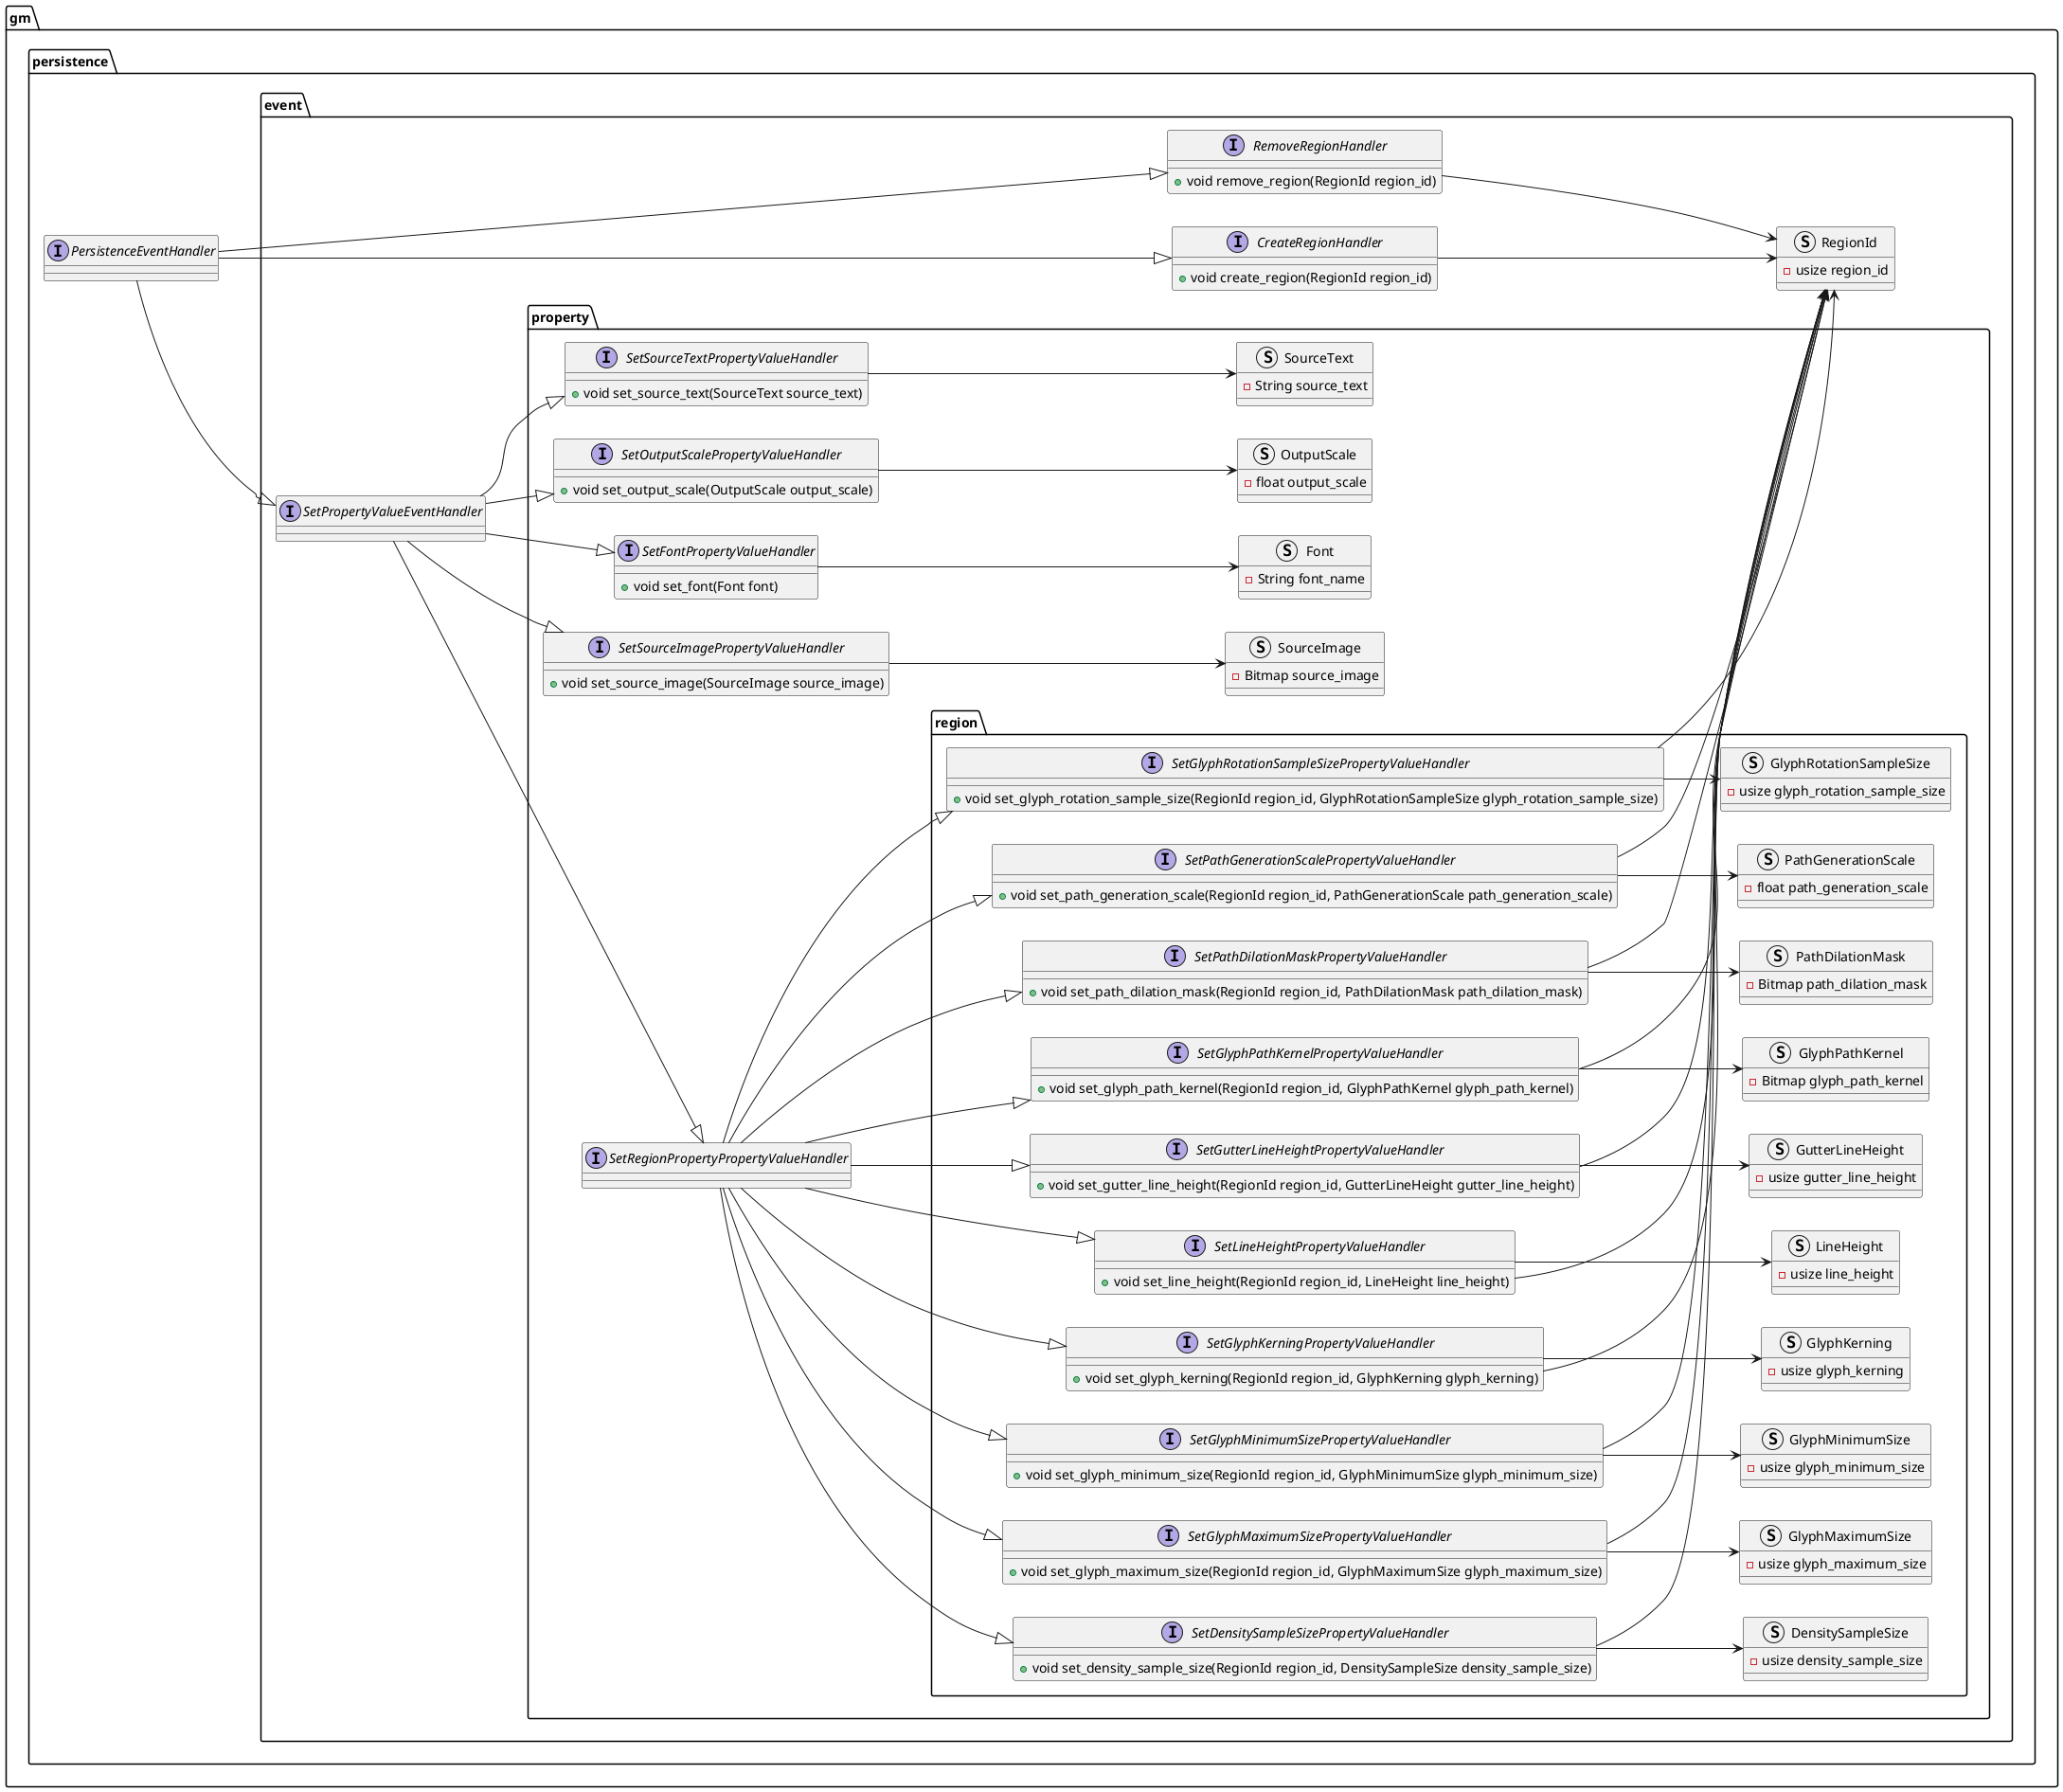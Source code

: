 @startuml events
skinparam componentStyle uml1
left to right direction

package "gm" {
    package "persistence" as per {
        interface "PersistenceEventHandler" as perpeh {}

        package "event" as pere {
            interface "SetPropertyValueEventHandler" as perespveh {}

            interface "CreateRegionHandler" as perecrh {
                + void create_region(RegionId region_id)
            }
            interface "RemoveRegionHandler" as pererrh {
                + void remove_region(RegionId region_id)
            }

            struct "RegionId" as pereri {
                - usize region_id
            }

            package "property" as perep {
                struct "Font" as perepf {
                    - String font_name
                }

                interface "SetFontPropertyValueHandler" as perepsfh {
                    + void set_font(Font font)
                }

                struct "SourceImage" as perepsi {
                    - Bitmap source_image
                }

                interface "SetSourceImagePropertyValueHandler" as perepssih {
                    + void set_source_image(SourceImage source_image)
                }


                struct "SourceText" as perepst {
                    - String source_text
                }

                interface "SetSourceTextPropertyValueHandler" as perepssth {
                    + void set_source_text(SourceText source_text)
                }

                struct "OutputScale" as perepos {
                    - float output_scale
                }

                interface "SetOutputScalePropertyValueHandler" as perepsosh {
                    + void set_output_scale(OutputScale output_scale)
                }

                interface "SetRegionPropertyPropertyValueHandler" as perepsrph {}

                package "region" as perepr {

                    struct "PathDilationMask" as pereprpdm {
                        - Bitmap path_dilation_mask
                    }
                    interface "SetPathDilationMaskPropertyValueHandler" as pereprspdmh {
                        + void set_path_dilation_mask(RegionId region_id, PathDilationMask path_dilation_mask)
                    }

                    struct "GlyphPathKernel" as pereprgpk {
                        - Bitmap glyph_path_kernel
                    }
                    interface "SetGlyphPathKernelPropertyValueHandler" as pereprsgpkh {
                        + void set_glyph_path_kernel(RegionId region_id, GlyphPathKernel glyph_path_kernel)
                    }

                    struct "GutterLineHeight" as pereprglh {
                        - usize gutter_line_height
                    }
                    interface "SetGutterLineHeightPropertyValueHandler" as pereprsglhh {
                        + void set_gutter_line_height(RegionId region_id, GutterLineHeight gutter_line_height)
                    }

                    struct "LineHeight" as pereprlh {
                        - usize line_height
                    }
                    interface "SetLineHeightPropertyValueHandler" as pereprslhh {
                        + void set_line_height(RegionId region_id, LineHeight line_height)
                    }

                    struct "GlyphKerning" as pereprgk {
                        - usize glyph_kerning
                    }
                    interface "SetGlyphKerningPropertyValueHandler" as pereprsgkh {
                        + void set_glyph_kerning(RegionId region_id, GlyphKerning glyph_kerning)
                    }

                    struct "GlyphMinimumSize" as pereprgmins {
                        - usize glyph_minimum_size
                    }
                    interface "SetGlyphMinimumSizePropertyValueHandler" as pereprsgminsh {
                        + void set_glyph_minimum_size(RegionId region_id, GlyphMinimumSize glyph_minimum_size)
                    }

                    struct "GlyphMaximumSize" as pereprgmaxs {
                        - usize glyph_maximum_size
                    }
                    interface "SetGlyphMaximumSizePropertyValueHandler" as pereprsgmaxsh {
                        + void set_glyph_maximum_size(RegionId region_id, GlyphMaximumSize glyph_maximum_size)
                    }

                    struct "DensitySampleSize" as pereprdss {
                        - usize density_sample_size
                    }
                    interface "SetDensitySampleSizePropertyValueHandler" as pereprsdssh {
                        + void set_density_sample_size(RegionId region_id, DensitySampleSize density_sample_size)
                    }

                    struct "GlyphRotationSampleSize" as pereprgrss {
                        - usize glyph_rotation_sample_size
                    }
                    interface "SetGlyphRotationSampleSizePropertyValueHandler" as pereprsgrssh {
                        + void set_glyph_rotation_sample_size(RegionId region_id, GlyphRotationSampleSize glyph_rotation_sample_size)
                    }

                    struct "PathGenerationScale" as pereprpgs {
                        - float path_generation_scale
                    }
                    interface "SetPathGenerationScalePropertyValueHandler" as pereprspgsh {
                        + void set_path_generation_scale(RegionId region_id, PathGenerationScale path_generation_scale)
                    }
                }
            }
        }
    }
}

perpeh --|> perecrh
perpeh --|> pererrh
perpeh --|> perespveh
perespveh --|> perepsfh
perepsfh --> perepf

perecrh --> pereri
pererrh --> pereri

perespveh --|> perepssih
perepssih --> perepsi

perespveh --|> perepssth
perepssth --> perepst

perespveh --|> perepsosh
perepsosh --> perepos

perespveh --|> perepsrph

perepsrph --|> pereprspdmh
pereprspdmh --> pereprpdm
pereprspdmh --> pereri

perepsrph --|> pereprsgpkh
pereprsgpkh --> pereprgpk
pereprsgpkh --> pereri

perepsrph --|> pereprsglhh
pereprsglhh --> pereprglh
pereprsglhh --> pereri

perepsrph --|> pereprslhh
pereprslhh --> pereprlh
pereprslhh --> pereri

perepsrph --|> pereprsgkh
pereprsgkh --> pereprgk
pereprsgkh --> pereri

perepsrph --|> pereprsgminsh
pereprsgminsh --> pereprgmins
pereprsgminsh --> pereri

perepsrph --|> pereprsgmaxsh
pereprsgmaxsh --> pereprgmaxs
pereprsgmaxsh --> pereri

perepsrph --|> pereprsdssh
pereprsdssh --> pereprdss
pereprsdssh --> pereri

perepsrph --|> pereprsgrssh
pereprsgrssh --> pereprgrss
pereprsgrssh --> pereri

perepsrph --|> pereprspgsh
pereprspgsh --> pereprpgs
pereprspgsh --> pereri


@enduml